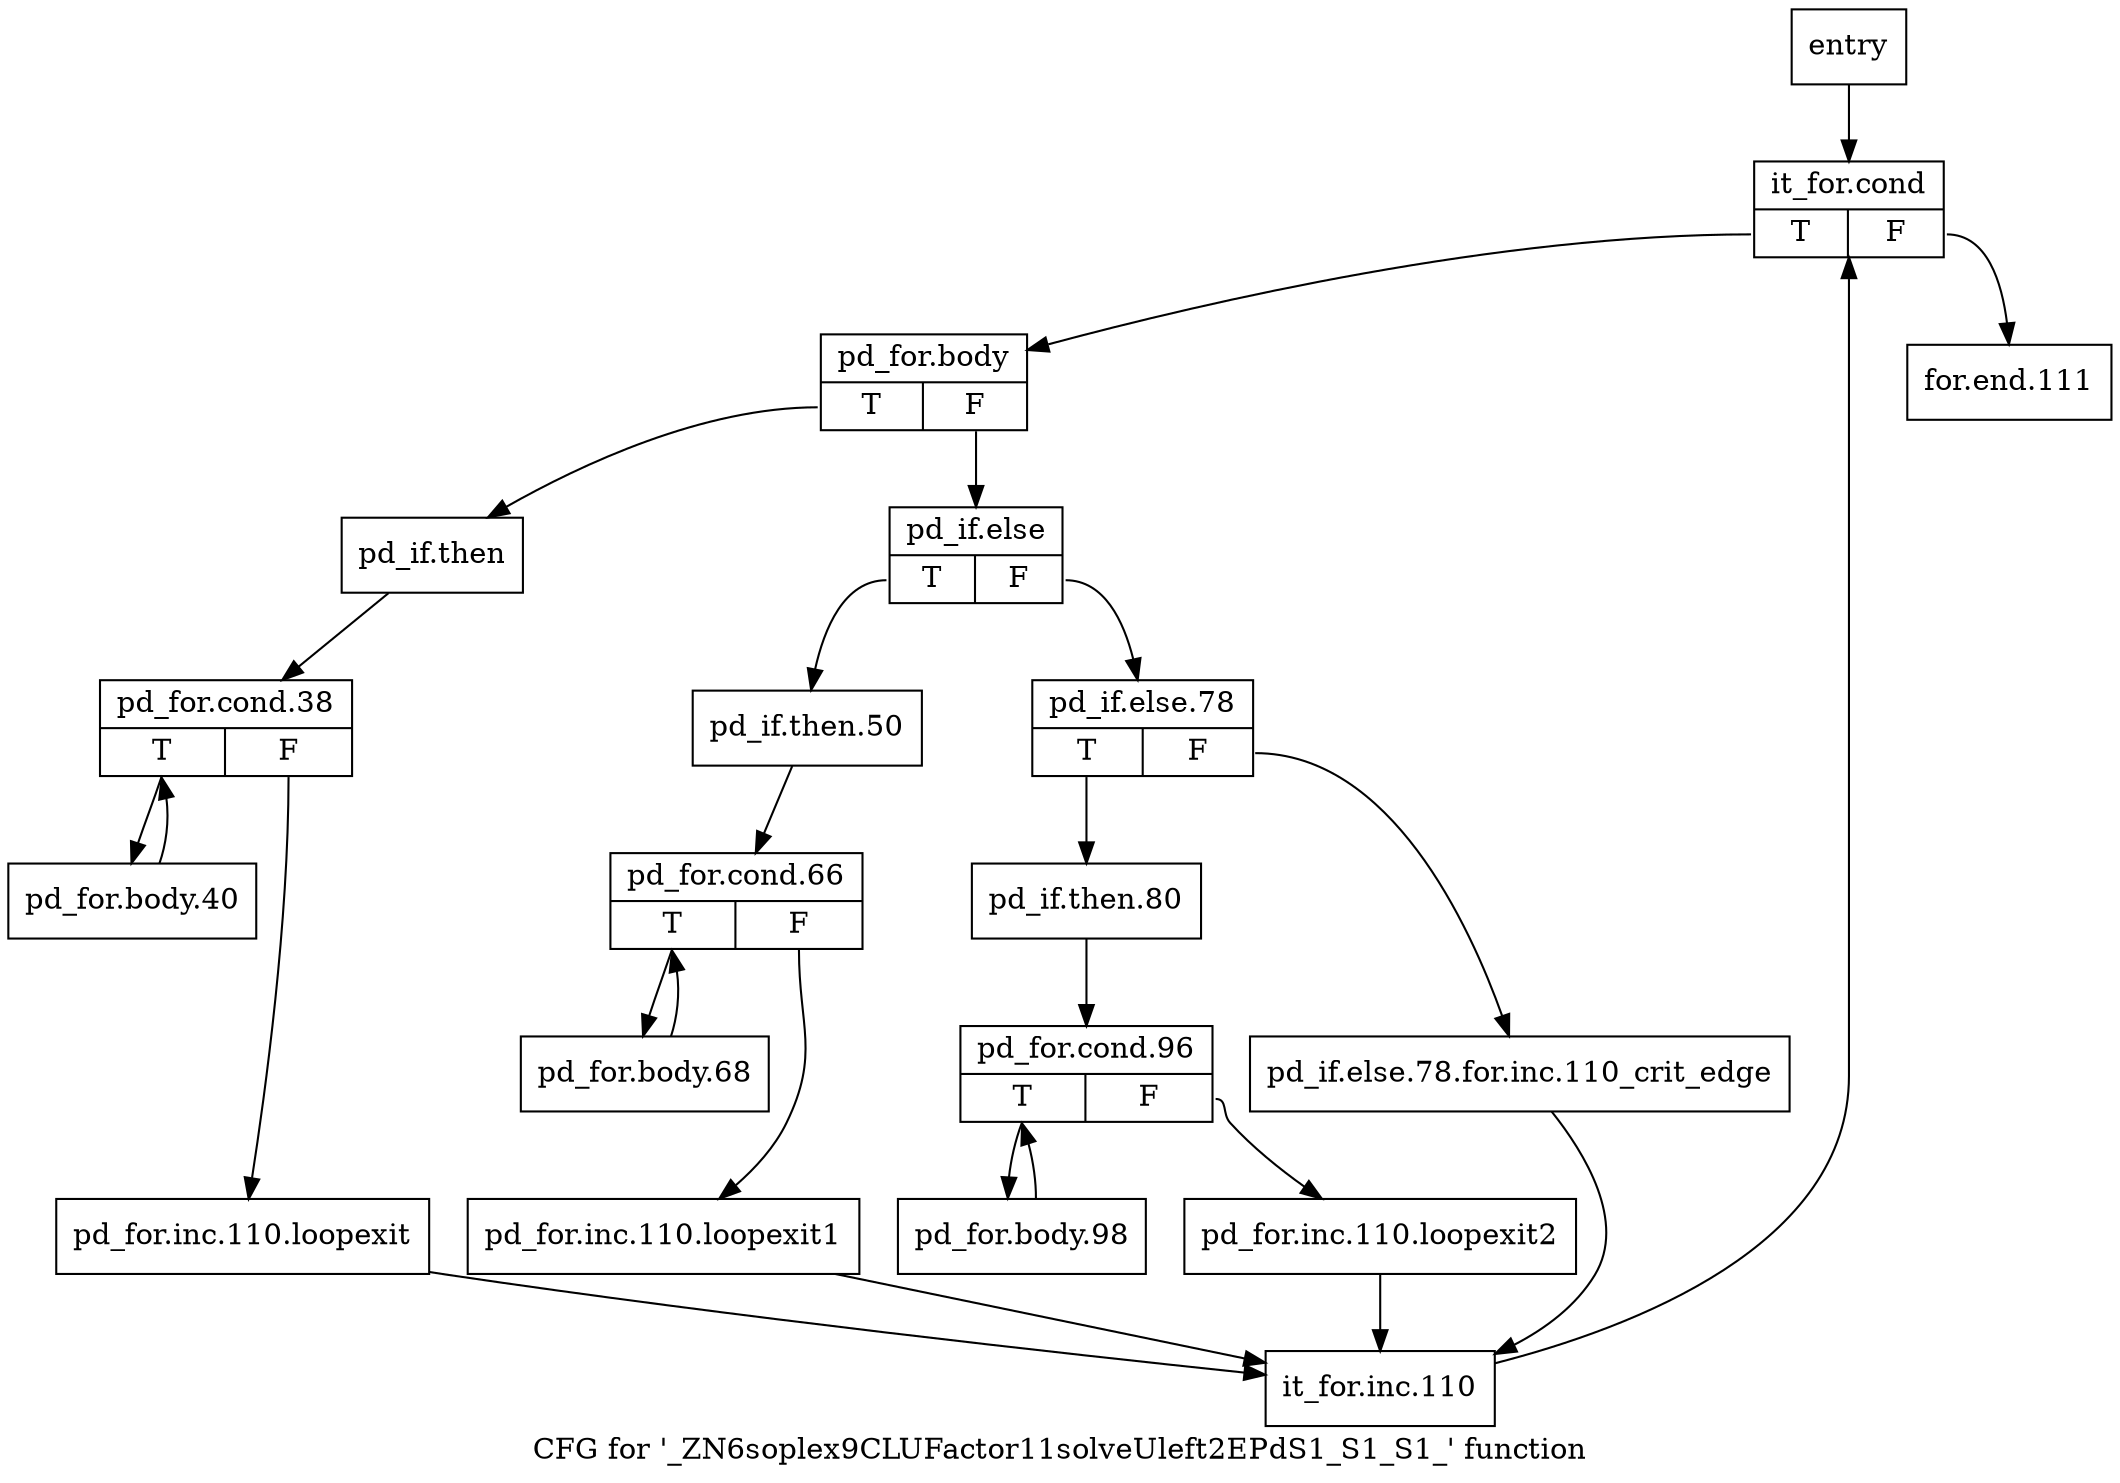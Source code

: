digraph "CFG for '_ZN6soplex9CLUFactor11solveUleft2EPdS1_S1_S1_' function" {
	label="CFG for '_ZN6soplex9CLUFactor11solveUleft2EPdS1_S1_S1_' function";

	Node0x2540e50 [shape=record,label="{entry}"];
	Node0x2540e50 -> Node0x2540ea0;
	Node0x2540ea0 [shape=record,label="{it_for.cond|{<s0>T|<s1>F}}"];
	Node0x2540ea0:s0 -> Node0x2540ef0;
	Node0x2540ea0:s1 -> Node0x2541440;
	Node0x2540ef0 [shape=record,label="{pd_for.body|{<s0>T|<s1>F}}"];
	Node0x2540ef0:s0 -> Node0x2540f40;
	Node0x2540ef0:s1 -> Node0x2541030;
	Node0x2540f40 [shape=record,label="{pd_if.then}"];
	Node0x2540f40 -> Node0x2540f90;
	Node0x2540f90 [shape=record,label="{pd_for.cond.38|{<s0>T|<s1>F}}"];
	Node0x2540f90:s0 -> Node0x2540fe0;
	Node0x2540f90:s1 -> Node0x2541300;
	Node0x2540fe0 [shape=record,label="{pd_for.body.40}"];
	Node0x2540fe0 -> Node0x2540f90;
	Node0x2541030 [shape=record,label="{pd_if.else|{<s0>T|<s1>F}}"];
	Node0x2541030:s0 -> Node0x2541080;
	Node0x2541030:s1 -> Node0x2541170;
	Node0x2541080 [shape=record,label="{pd_if.then.50}"];
	Node0x2541080 -> Node0x25410d0;
	Node0x25410d0 [shape=record,label="{pd_for.cond.66|{<s0>T|<s1>F}}"];
	Node0x25410d0:s0 -> Node0x2541120;
	Node0x25410d0:s1 -> Node0x2541350;
	Node0x2541120 [shape=record,label="{pd_for.body.68}"];
	Node0x2541120 -> Node0x25410d0;
	Node0x2541170 [shape=record,label="{pd_if.else.78|{<s0>T|<s1>F}}"];
	Node0x2541170:s0 -> Node0x2541210;
	Node0x2541170:s1 -> Node0x25411c0;
	Node0x25411c0 [shape=record,label="{pd_if.else.78.for.inc.110_crit_edge}"];
	Node0x25411c0 -> Node0x25413f0;
	Node0x2541210 [shape=record,label="{pd_if.then.80}"];
	Node0x2541210 -> Node0x2541260;
	Node0x2541260 [shape=record,label="{pd_for.cond.96|{<s0>T|<s1>F}}"];
	Node0x2541260:s0 -> Node0x25412b0;
	Node0x2541260:s1 -> Node0x25413a0;
	Node0x25412b0 [shape=record,label="{pd_for.body.98}"];
	Node0x25412b0 -> Node0x2541260;
	Node0x2541300 [shape=record,label="{pd_for.inc.110.loopexit}"];
	Node0x2541300 -> Node0x25413f0;
	Node0x2541350 [shape=record,label="{pd_for.inc.110.loopexit1}"];
	Node0x2541350 -> Node0x25413f0;
	Node0x25413a0 [shape=record,label="{pd_for.inc.110.loopexit2}"];
	Node0x25413a0 -> Node0x25413f0;
	Node0x25413f0 [shape=record,label="{it_for.inc.110}"];
	Node0x25413f0 -> Node0x2540ea0;
	Node0x2541440 [shape=record,label="{for.end.111}"];
}
